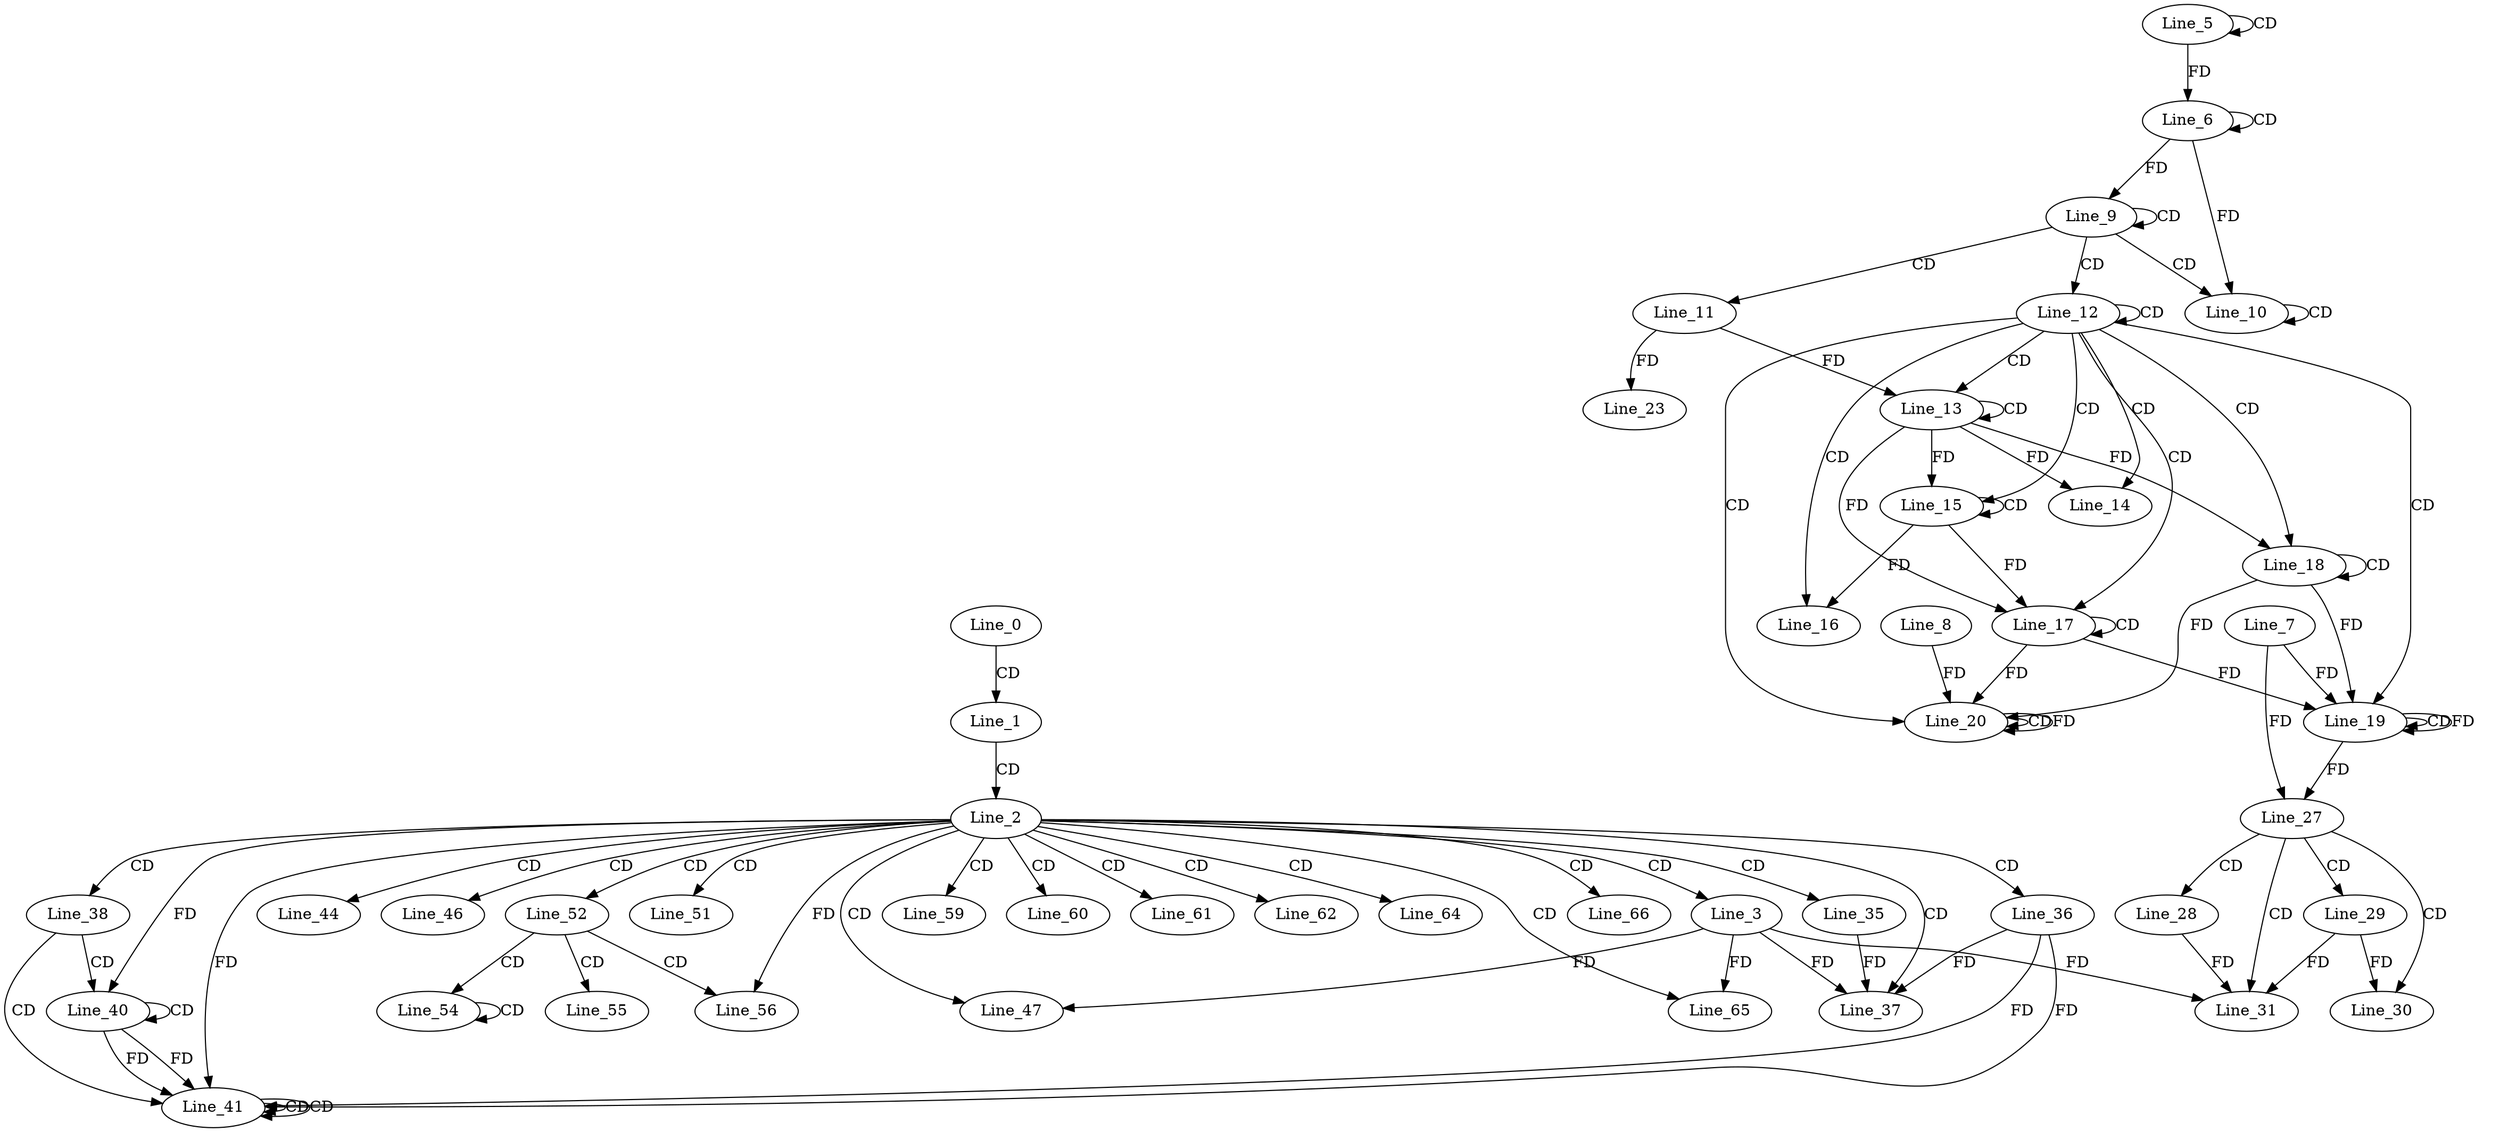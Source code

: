 digraph G {
  Line_0;
  Line_1;
  Line_2;
  Line_3;
  Line_5;
  Line_5;
  Line_6;
  Line_6;
  Line_9;
  Line_9;
  Line_10;
  Line_10;
  Line_10;
  Line_11;
  Line_12;
  Line_13;
  Line_13;
  Line_14;
  Line_15;
  Line_15;
  Line_16;
  Line_17;
  Line_17;
  Line_17;
  Line_18;
  Line_18;
  Line_18;
  Line_19;
  Line_19;
  Line_19;
  Line_7;
  Line_20;
  Line_20;
  Line_20;
  Line_8;
  Line_23;
  Line_27;
  Line_28;
  Line_29;
  Line_30;
  Line_31;
  Line_35;
  Line_36;
  Line_37;
  Line_38;
  Line_38;
  Line_38;
  Line_40;
  Line_40;
  Line_41;
  Line_41;
  Line_41;
  Line_41;
  Line_44;
  Line_46;
  Line_47;
  Line_51;
  Line_52;
  Line_52;
  Line_54;
  Line_54;
  Line_55;
  Line_56;
  Line_59;
  Line_60;
  Line_61;
  Line_62;
  Line_64;
  Line_65;
  Line_66;
  Line_0 -> Line_1 [ label="CD" ];
  Line_1 -> Line_2 [ label="CD" ];
  Line_2 -> Line_3 [ label="CD" ];
  Line_5 -> Line_5 [ label="CD" ];
  Line_6 -> Line_6 [ label="CD" ];
  Line_5 -> Line_6 [ label="FD" ];
  Line_9 -> Line_9 [ label="CD" ];
  Line_6 -> Line_9 [ label="FD" ];
  Line_9 -> Line_10 [ label="CD" ];
  Line_10 -> Line_10 [ label="CD" ];
  Line_6 -> Line_10 [ label="FD" ];
  Line_9 -> Line_11 [ label="CD" ];
  Line_9 -> Line_12 [ label="CD" ];
  Line_12 -> Line_12 [ label="CD" ];
  Line_12 -> Line_13 [ label="CD" ];
  Line_13 -> Line_13 [ label="CD" ];
  Line_11 -> Line_13 [ label="FD" ];
  Line_12 -> Line_14 [ label="CD" ];
  Line_13 -> Line_14 [ label="FD" ];
  Line_12 -> Line_15 [ label="CD" ];
  Line_15 -> Line_15 [ label="CD" ];
  Line_13 -> Line_15 [ label="FD" ];
  Line_12 -> Line_16 [ label="CD" ];
  Line_15 -> Line_16 [ label="FD" ];
  Line_12 -> Line_17 [ label="CD" ];
  Line_17 -> Line_17 [ label="CD" ];
  Line_13 -> Line_17 [ label="FD" ];
  Line_15 -> Line_17 [ label="FD" ];
  Line_12 -> Line_18 [ label="CD" ];
  Line_18 -> Line_18 [ label="CD" ];
  Line_13 -> Line_18 [ label="FD" ];
  Line_12 -> Line_19 [ label="CD" ];
  Line_17 -> Line_19 [ label="FD" ];
  Line_19 -> Line_19 [ label="CD" ];
  Line_19 -> Line_19 [ label="FD" ];
  Line_7 -> Line_19 [ label="FD" ];
  Line_18 -> Line_19 [ label="FD" ];
  Line_12 -> Line_20 [ label="CD" ];
  Line_17 -> Line_20 [ label="FD" ];
  Line_20 -> Line_20 [ label="CD" ];
  Line_20 -> Line_20 [ label="FD" ];
  Line_8 -> Line_20 [ label="FD" ];
  Line_18 -> Line_20 [ label="FD" ];
  Line_11 -> Line_23 [ label="FD" ];
  Line_19 -> Line_27 [ label="FD" ];
  Line_7 -> Line_27 [ label="FD" ];
  Line_27 -> Line_28 [ label="CD" ];
  Line_27 -> Line_29 [ label="CD" ];
  Line_27 -> Line_30 [ label="CD" ];
  Line_29 -> Line_30 [ label="FD" ];
  Line_27 -> Line_31 [ label="CD" ];
  Line_3 -> Line_31 [ label="FD" ];
  Line_28 -> Line_31 [ label="FD" ];
  Line_29 -> Line_31 [ label="FD" ];
  Line_2 -> Line_35 [ label="CD" ];
  Line_2 -> Line_36 [ label="CD" ];
  Line_2 -> Line_37 [ label="CD" ];
  Line_3 -> Line_37 [ label="FD" ];
  Line_36 -> Line_37 [ label="FD" ];
  Line_35 -> Line_37 [ label="FD" ];
  Line_2 -> Line_38 [ label="CD" ];
  Line_38 -> Line_40 [ label="CD" ];
  Line_40 -> Line_40 [ label="CD" ];
  Line_2 -> Line_40 [ label="FD" ];
  Line_38 -> Line_41 [ label="CD" ];
  Line_40 -> Line_41 [ label="FD" ];
  Line_41 -> Line_41 [ label="CD" ];
  Line_36 -> Line_41 [ label="FD" ];
  Line_41 -> Line_41 [ label="CD" ];
  Line_36 -> Line_41 [ label="FD" ];
  Line_2 -> Line_41 [ label="FD" ];
  Line_40 -> Line_41 [ label="FD" ];
  Line_2 -> Line_44 [ label="CD" ];
  Line_2 -> Line_46 [ label="CD" ];
  Line_2 -> Line_47 [ label="CD" ];
  Line_3 -> Line_47 [ label="FD" ];
  Line_2 -> Line_51 [ label="CD" ];
  Line_2 -> Line_52 [ label="CD" ];
  Line_52 -> Line_54 [ label="CD" ];
  Line_54 -> Line_54 [ label="CD" ];
  Line_52 -> Line_55 [ label="CD" ];
  Line_52 -> Line_56 [ label="CD" ];
  Line_2 -> Line_56 [ label="FD" ];
  Line_2 -> Line_59 [ label="CD" ];
  Line_2 -> Line_60 [ label="CD" ];
  Line_2 -> Line_61 [ label="CD" ];
  Line_2 -> Line_62 [ label="CD" ];
  Line_2 -> Line_64 [ label="CD" ];
  Line_2 -> Line_65 [ label="CD" ];
  Line_3 -> Line_65 [ label="FD" ];
  Line_2 -> Line_66 [ label="CD" ];
}
